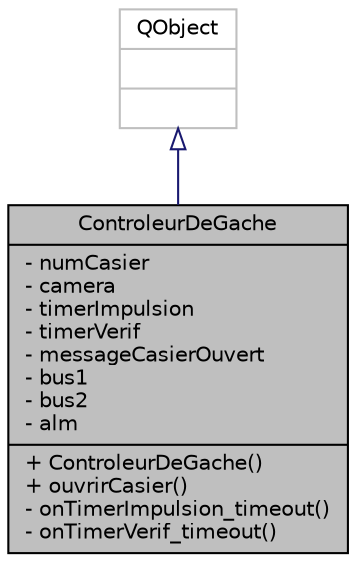 digraph "ControleurDeGache"
{
  edge [fontname="Helvetica",fontsize="10",labelfontname="Helvetica",labelfontsize="10"];
  node [fontname="Helvetica",fontsize="10",shape=record];
  Node0 [label="{ControleurDeGache\n|- numCasier\l- camera\l- timerImpulsion\l- timerVerif\l- messageCasierOuvert\l- bus1\l- bus2\l- alm\l|+ ControleurDeGache()\l+ ouvrirCasier()\l- onTimerImpulsion_timeout()\l- onTimerVerif_timeout()\l}",height=0.2,width=0.4,color="black", fillcolor="grey75", style="filled", fontcolor="black"];
  Node1 -> Node0 [dir="back",color="midnightblue",fontsize="10",style="solid",arrowtail="onormal",fontname="Helvetica"];
  Node1 [label="{QObject\n||}",height=0.2,width=0.4,color="grey75", fillcolor="white", style="filled"];
}
